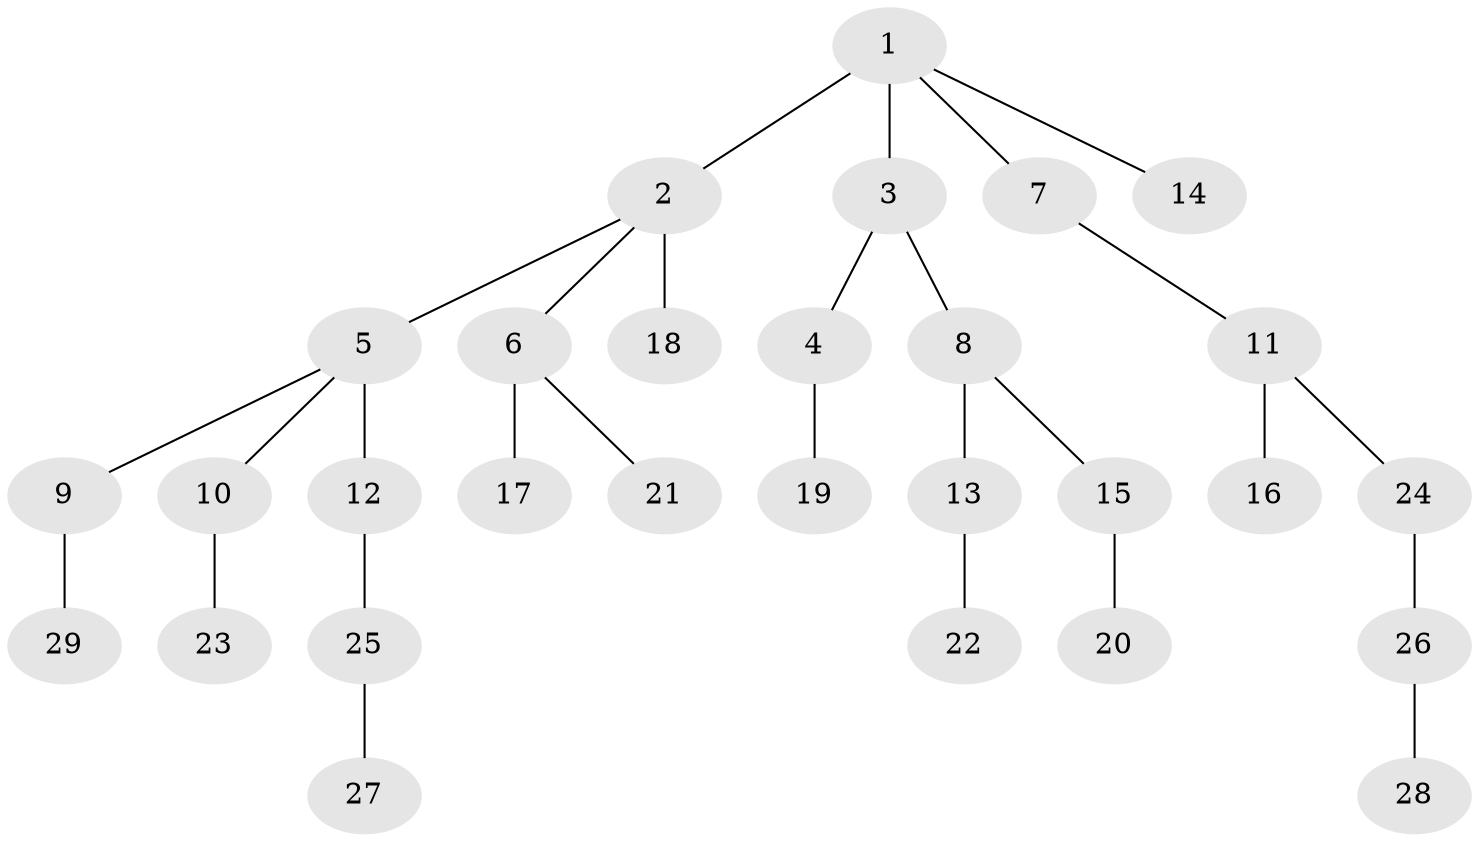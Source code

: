 // original degree distribution, {4: 0.12727272727272726, 5: 0.01818181818181818, 3: 0.14545454545454545, 2: 0.21818181818181817, 1: 0.4909090909090909}
// Generated by graph-tools (version 1.1) at 2025/36/03/09/25 02:36:53]
// undirected, 29 vertices, 28 edges
graph export_dot {
graph [start="1"]
  node [color=gray90,style=filled];
  1;
  2;
  3;
  4;
  5;
  6;
  7;
  8;
  9;
  10;
  11;
  12;
  13;
  14;
  15;
  16;
  17;
  18;
  19;
  20;
  21;
  22;
  23;
  24;
  25;
  26;
  27;
  28;
  29;
  1 -- 2 [weight=1.0];
  1 -- 3 [weight=2.0];
  1 -- 7 [weight=1.0];
  1 -- 14 [weight=1.0];
  2 -- 5 [weight=1.0];
  2 -- 6 [weight=1.0];
  2 -- 18 [weight=2.0];
  3 -- 4 [weight=1.0];
  3 -- 8 [weight=1.0];
  4 -- 19 [weight=2.0];
  5 -- 9 [weight=1.0];
  5 -- 10 [weight=1.0];
  5 -- 12 [weight=2.0];
  6 -- 17 [weight=2.0];
  6 -- 21 [weight=1.0];
  7 -- 11 [weight=1.0];
  8 -- 13 [weight=1.0];
  8 -- 15 [weight=1.0];
  9 -- 29 [weight=1.0];
  10 -- 23 [weight=1.0];
  11 -- 16 [weight=1.0];
  11 -- 24 [weight=1.0];
  12 -- 25 [weight=1.0];
  13 -- 22 [weight=1.0];
  15 -- 20 [weight=1.0];
  24 -- 26 [weight=1.0];
  25 -- 27 [weight=2.0];
  26 -- 28 [weight=1.0];
}
